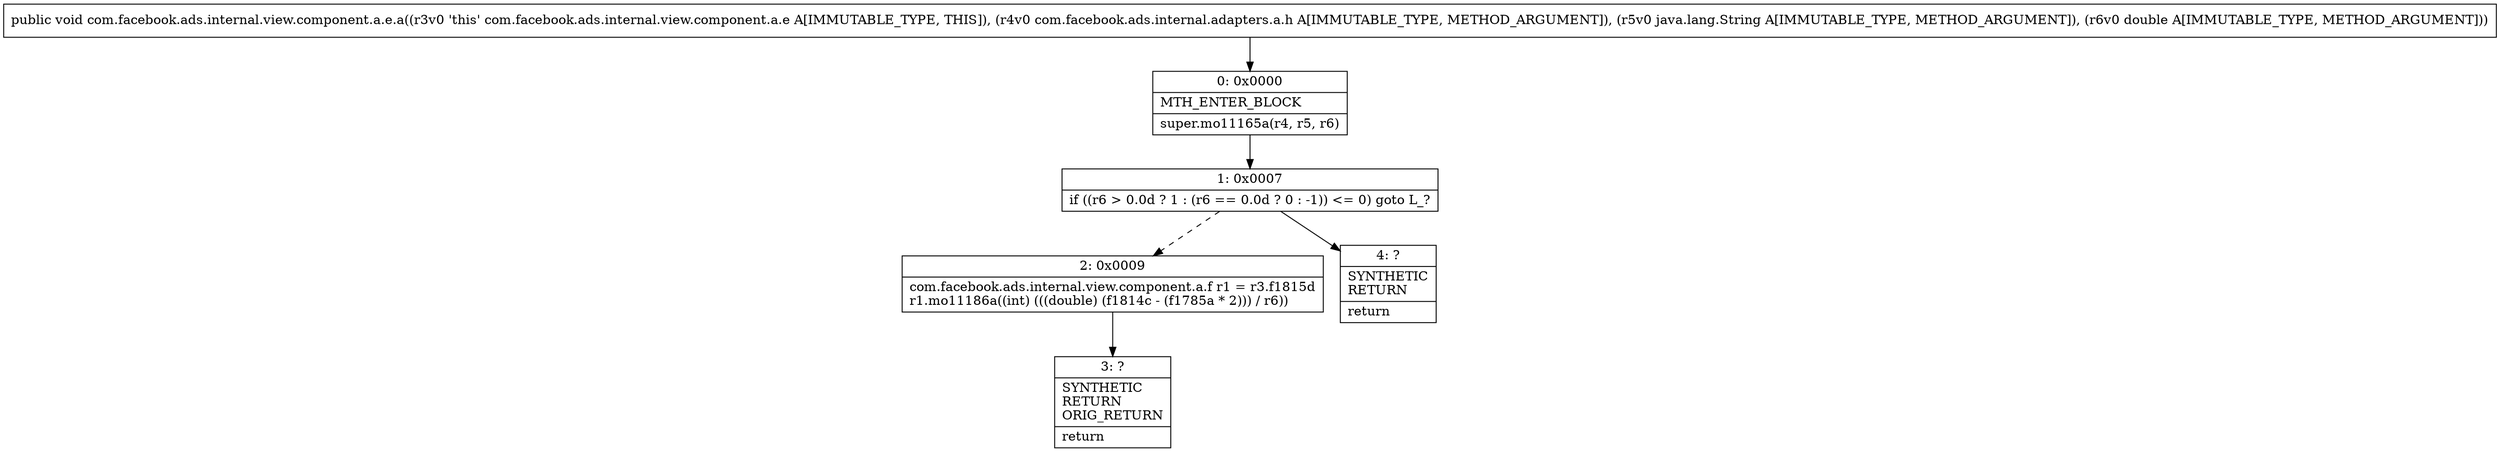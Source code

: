 digraph "CFG forcom.facebook.ads.internal.view.component.a.e.a(Lcom\/facebook\/ads\/internal\/adapters\/a\/h;Ljava\/lang\/String;D)V" {
Node_0 [shape=record,label="{0\:\ 0x0000|MTH_ENTER_BLOCK\l|super.mo11165a(r4, r5, r6)\l}"];
Node_1 [shape=record,label="{1\:\ 0x0007|if ((r6 \> 0.0d ? 1 : (r6 == 0.0d ? 0 : \-1)) \<= 0) goto L_?\l}"];
Node_2 [shape=record,label="{2\:\ 0x0009|com.facebook.ads.internal.view.component.a.f r1 = r3.f1815d\lr1.mo11186a((int) (((double) (f1814c \- (f1785a * 2))) \/ r6))\l}"];
Node_3 [shape=record,label="{3\:\ ?|SYNTHETIC\lRETURN\lORIG_RETURN\l|return\l}"];
Node_4 [shape=record,label="{4\:\ ?|SYNTHETIC\lRETURN\l|return\l}"];
MethodNode[shape=record,label="{public void com.facebook.ads.internal.view.component.a.e.a((r3v0 'this' com.facebook.ads.internal.view.component.a.e A[IMMUTABLE_TYPE, THIS]), (r4v0 com.facebook.ads.internal.adapters.a.h A[IMMUTABLE_TYPE, METHOD_ARGUMENT]), (r5v0 java.lang.String A[IMMUTABLE_TYPE, METHOD_ARGUMENT]), (r6v0 double A[IMMUTABLE_TYPE, METHOD_ARGUMENT])) }"];
MethodNode -> Node_0;
Node_0 -> Node_1;
Node_1 -> Node_2[style=dashed];
Node_1 -> Node_4;
Node_2 -> Node_3;
}

